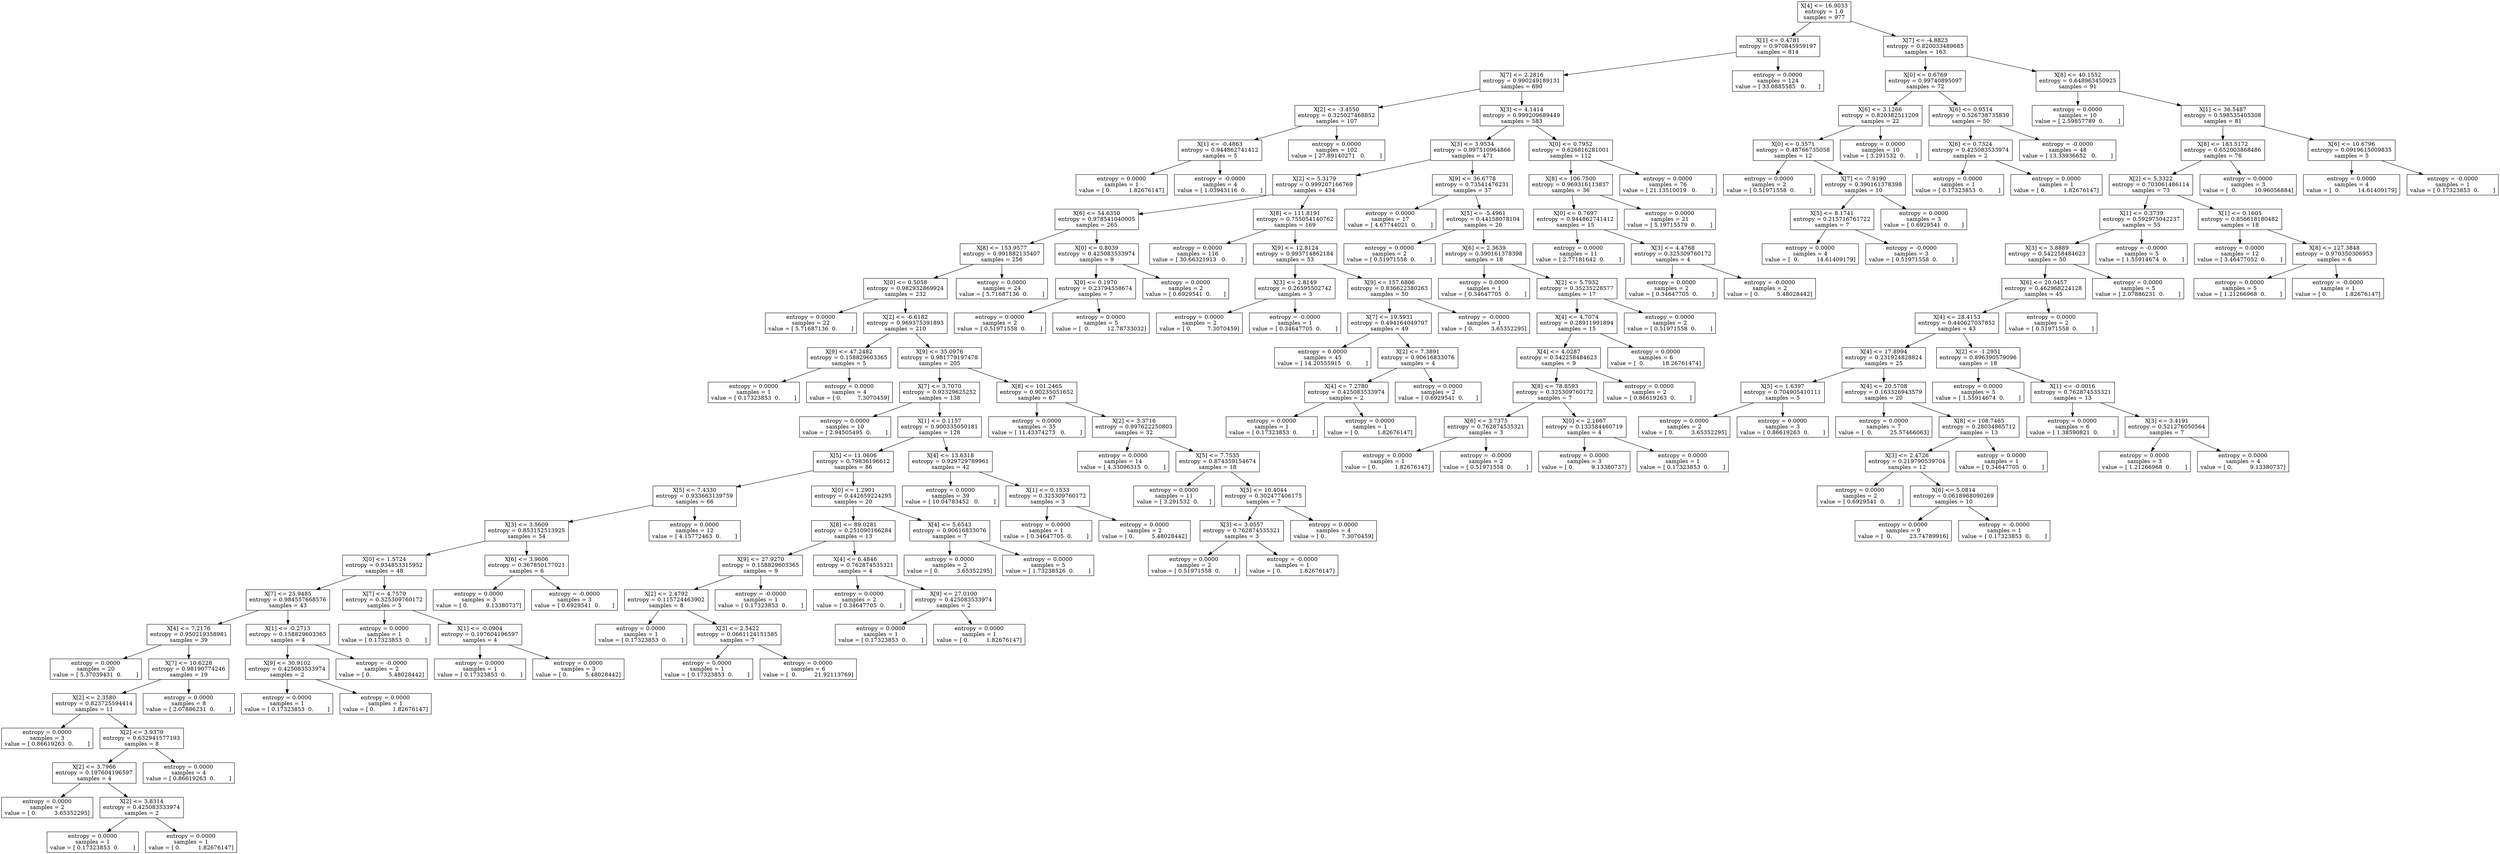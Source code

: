 digraph Tree {
0 [label="X[4] <= 16.9033\nentropy = 1.0\nsamples = 977", shape="box"] ;
1 [label="X[1] <= 0.4781\nentropy = 0.970845959197\nsamples = 814", shape="box"] ;
0 -> 1 ;
2 [label="X[7] <= 2.2816\nentropy = 0.990249189131\nsamples = 690", shape="box"] ;
1 -> 2 ;
3 [label="X[2] <= -3.4550\nentropy = 0.325027468852\nsamples = 107", shape="box"] ;
2 -> 3 ;
4 [label="X[1] <= -0.4863\nentropy = 0.944862741412\nsamples = 5", shape="box"] ;
3 -> 4 ;
5 [label="entropy = 0.0000\nsamples = 1\nvalue = [ 0.          1.82676147]", shape="box"] ;
4 -> 5 ;
6 [label="entropy = -0.0000\nsamples = 4\nvalue = [ 1.03943116  0.        ]", shape="box"] ;
4 -> 6 ;
7 [label="entropy = 0.0000\nsamples = 102\nvalue = [ 27.89140271   0.        ]", shape="box"] ;
3 -> 7 ;
8 [label="X[3] <= 4.1414\nentropy = 0.999209689449\nsamples = 583", shape="box"] ;
2 -> 8 ;
9 [label="X[3] <= 3.9534\nentropy = 0.997510964866\nsamples = 471", shape="box"] ;
8 -> 9 ;
10 [label="X[2] <= 5.3179\nentropy = 0.999207166769\nsamples = 434", shape="box"] ;
9 -> 10 ;
11 [label="X[6] <= 54.6350\nentropy = 0.978541040005\nsamples = 265", shape="box"] ;
10 -> 11 ;
12 [label="X[8] <= 153.9577\nentropy = 0.991882135407\nsamples = 256", shape="box"] ;
11 -> 12 ;
13 [label="X[0] <= 0.5058\nentropy = 0.982932869924\nsamples = 232", shape="box"] ;
12 -> 13 ;
14 [label="entropy = 0.0000\nsamples = 22\nvalue = [ 5.71687136  0.        ]", shape="box"] ;
13 -> 14 ;
15 [label="X[2] <= -6.6182\nentropy = 0.969375391893\nsamples = 210", shape="box"] ;
13 -> 15 ;
16 [label="X[9] <= 47.2482\nentropy = 0.158829603365\nsamples = 5", shape="box"] ;
15 -> 16 ;
17 [label="entropy = 0.0000\nsamples = 1\nvalue = [ 0.17323853  0.        ]", shape="box"] ;
16 -> 17 ;
18 [label="entropy = 0.0000\nsamples = 4\nvalue = [ 0.         7.3070459]", shape="box"] ;
16 -> 18 ;
19 [label="X[9] <= 35.0976\nentropy = 0.981779197478\nsamples = 205", shape="box"] ;
15 -> 19 ;
20 [label="X[7] <= 3.7070\nentropy = 0.92329625252\nsamples = 138", shape="box"] ;
19 -> 20 ;
21 [label="entropy = 0.0000\nsamples = 10\nvalue = [ 2.94505495  0.        ]", shape="box"] ;
20 -> 21 ;
22 [label="X[1] <= 0.1157\nentropy = 0.900335050181\nsamples = 128", shape="box"] ;
20 -> 22 ;
23 [label="X[5] <= 11.0606\nentropy = 0.79836196612\nsamples = 86", shape="box"] ;
22 -> 23 ;
24 [label="X[5] <= 7.4330\nentropy = 0.933663139759\nsamples = 66", shape="box"] ;
23 -> 24 ;
25 [label="X[3] <= 3.5609\nentropy = 0.853152513925\nsamples = 54", shape="box"] ;
24 -> 25 ;
26 [label="X[0] <= 1.5724\nentropy = 0.934853315952\nsamples = 48", shape="box"] ;
25 -> 26 ;
27 [label="X[7] <= 25.9485\nentropy = 0.984557668576\nsamples = 43", shape="box"] ;
26 -> 27 ;
28 [label="X[4] <= 7.2176\nentropy = 0.950219358981\nsamples = 39", shape="box"] ;
27 -> 28 ;
29 [label="entropy = 0.0000\nsamples = 20\nvalue = [ 5.37039431  0.        ]", shape="box"] ;
28 -> 29 ;
30 [label="X[7] <= 10.6228\nentropy = 0.98190774246\nsamples = 19", shape="box"] ;
28 -> 30 ;
31 [label="X[2] <= 2.3580\nentropy = 0.823725594414\nsamples = 11", shape="box"] ;
30 -> 31 ;
32 [label="entropy = 0.0000\nsamples = 3\nvalue = [ 0.86619263  0.        ]", shape="box"] ;
31 -> 32 ;
33 [label="X[2] <= 3.9379\nentropy = 0.632941577193\nsamples = 8", shape="box"] ;
31 -> 33 ;
34 [label="X[2] <= 3.7966\nentropy = 0.197604196597\nsamples = 4", shape="box"] ;
33 -> 34 ;
35 [label="entropy = 0.0000\nsamples = 2\nvalue = [ 0.          3.65352295]", shape="box"] ;
34 -> 35 ;
36 [label="X[2] <= 3.8314\nentropy = 0.425083533974\nsamples = 2", shape="box"] ;
34 -> 36 ;
37 [label="entropy = 0.0000\nsamples = 1\nvalue = [ 0.17323853  0.        ]", shape="box"] ;
36 -> 37 ;
38 [label="entropy = 0.0000\nsamples = 1\nvalue = [ 0.          1.82676147]", shape="box"] ;
36 -> 38 ;
39 [label="entropy = 0.0000\nsamples = 4\nvalue = [ 0.86619263  0.        ]", shape="box"] ;
33 -> 39 ;
40 [label="entropy = 0.0000\nsamples = 8\nvalue = [ 2.07886231  0.        ]", shape="box"] ;
30 -> 40 ;
41 [label="X[1] <= -0.2713\nentropy = 0.158829603365\nsamples = 4", shape="box"] ;
27 -> 41 ;
42 [label="X[9] <= 30.9102\nentropy = 0.425083533974\nsamples = 2", shape="box"] ;
41 -> 42 ;
43 [label="entropy = 0.0000\nsamples = 1\nvalue = [ 0.17323853  0.        ]", shape="box"] ;
42 -> 43 ;
44 [label="entropy = 0.0000\nsamples = 1\nvalue = [ 0.          1.82676147]", shape="box"] ;
42 -> 44 ;
45 [label="entropy = -0.0000\nsamples = 2\nvalue = [ 0.          5.48028442]", shape="box"] ;
41 -> 45 ;
46 [label="X[7] <= 4.7570\nentropy = 0.325309760172\nsamples = 5", shape="box"] ;
26 -> 46 ;
47 [label="entropy = 0.0000\nsamples = 1\nvalue = [ 0.17323853  0.        ]", shape="box"] ;
46 -> 47 ;
48 [label="X[1] <= -0.0904\nentropy = 0.197604196597\nsamples = 4", shape="box"] ;
46 -> 48 ;
49 [label="entropy = 0.0000\nsamples = 1\nvalue = [ 0.17323853  0.        ]", shape="box"] ;
48 -> 49 ;
50 [label="entropy = 0.0000\nsamples = 3\nvalue = [ 0.          5.48028442]", shape="box"] ;
48 -> 50 ;
51 [label="X[6] <= 3.9606\nentropy = 0.367850177021\nsamples = 6", shape="box"] ;
25 -> 51 ;
52 [label="entropy = 0.0000\nsamples = 3\nvalue = [ 0.          9.13380737]", shape="box"] ;
51 -> 52 ;
53 [label="entropy = -0.0000\nsamples = 3\nvalue = [ 0.6929541  0.       ]", shape="box"] ;
51 -> 53 ;
54 [label="entropy = 0.0000\nsamples = 12\nvalue = [ 4.15772463  0.        ]", shape="box"] ;
24 -> 54 ;
55 [label="X[0] <= 1.2901\nentropy = 0.442659224295\nsamples = 20", shape="box"] ;
23 -> 55 ;
56 [label="X[8] <= 89.0281\nentropy = 0.251090166284\nsamples = 13", shape="box"] ;
55 -> 56 ;
57 [label="X[9] <= 27.9270\nentropy = 0.158829603365\nsamples = 9", shape="box"] ;
56 -> 57 ;
58 [label="X[2] <= 2.4792\nentropy = 0.115724463902\nsamples = 8", shape="box"] ;
57 -> 58 ;
59 [label="entropy = 0.0000\nsamples = 1\nvalue = [ 0.17323853  0.        ]", shape="box"] ;
58 -> 59 ;
60 [label="X[3] <= 2.5422\nentropy = 0.0661124151585\nsamples = 7", shape="box"] ;
58 -> 60 ;
61 [label="entropy = 0.0000\nsamples = 1\nvalue = [ 0.17323853  0.        ]", shape="box"] ;
60 -> 61 ;
62 [label="entropy = 0.0000\nsamples = 6\nvalue = [  0.          21.92113769]", shape="box"] ;
60 -> 62 ;
63 [label="entropy = -0.0000\nsamples = 1\nvalue = [ 0.17323853  0.        ]", shape="box"] ;
57 -> 63 ;
64 [label="X[4] <= 6.4846\nentropy = 0.762874535321\nsamples = 4", shape="box"] ;
56 -> 64 ;
65 [label="entropy = 0.0000\nsamples = 2\nvalue = [ 0.34647705  0.        ]", shape="box"] ;
64 -> 65 ;
66 [label="X[9] <= 27.0100\nentropy = 0.425083533974\nsamples = 2", shape="box"] ;
64 -> 66 ;
67 [label="entropy = 0.0000\nsamples = 1\nvalue = [ 0.17323853  0.        ]", shape="box"] ;
66 -> 67 ;
68 [label="entropy = 0.0000\nsamples = 1\nvalue = [ 0.          1.82676147]", shape="box"] ;
66 -> 68 ;
69 [label="X[4] <= 5.6543\nentropy = 0.90616833076\nsamples = 7", shape="box"] ;
55 -> 69 ;
70 [label="entropy = 0.0000\nsamples = 2\nvalue = [ 0.          3.65352295]", shape="box"] ;
69 -> 70 ;
71 [label="entropy = 0.0000\nsamples = 5\nvalue = [ 1.73238526  0.        ]", shape="box"] ;
69 -> 71 ;
72 [label="X[4] <= 13.6318\nentropy = 0.929729789961\nsamples = 42", shape="box"] ;
22 -> 72 ;
73 [label="entropy = 0.0000\nsamples = 39\nvalue = [ 10.04783452   0.        ]", shape="box"] ;
72 -> 73 ;
74 [label="X[1] <= 0.1533\nentropy = 0.325309760172\nsamples = 3", shape="box"] ;
72 -> 74 ;
75 [label="entropy = 0.0000\nsamples = 1\nvalue = [ 0.34647705  0.        ]", shape="box"] ;
74 -> 75 ;
76 [label="entropy = 0.0000\nsamples = 2\nvalue = [ 0.          5.48028442]", shape="box"] ;
74 -> 76 ;
77 [label="X[8] <= 101.2465\nentropy = 0.90235051652\nsamples = 67", shape="box"] ;
19 -> 77 ;
78 [label="entropy = 0.0000\nsamples = 35\nvalue = [ 11.43374273   0.        ]", shape="box"] ;
77 -> 78 ;
79 [label="X[2] <= 3.3716\nentropy = 0.997622250803\nsamples = 32", shape="box"] ;
77 -> 79 ;
80 [label="entropy = 0.0000\nsamples = 14\nvalue = [ 4.33096315  0.        ]", shape="box"] ;
79 -> 80 ;
81 [label="X[5] <= 7.7535\nentropy = 0.874359154674\nsamples = 18", shape="box"] ;
79 -> 81 ;
82 [label="entropy = 0.0000\nsamples = 11\nvalue = [ 3.291532  0.      ]", shape="box"] ;
81 -> 82 ;
83 [label="X[5] <= 10.4044\nentropy = 0.302477406175\nsamples = 7", shape="box"] ;
81 -> 83 ;
84 [label="X[3] <= 3.0557\nentropy = 0.762874535321\nsamples = 3", shape="box"] ;
83 -> 84 ;
85 [label="entropy = 0.0000\nsamples = 2\nvalue = [ 0.51971558  0.        ]", shape="box"] ;
84 -> 85 ;
86 [label="entropy = -0.0000\nsamples = 1\nvalue = [ 0.          1.82676147]", shape="box"] ;
84 -> 86 ;
87 [label="entropy = 0.0000\nsamples = 4\nvalue = [ 0.         7.3070459]", shape="box"] ;
83 -> 87 ;
88 [label="entropy = 0.0000\nsamples = 24\nvalue = [ 5.71687136  0.        ]", shape="box"] ;
12 -> 88 ;
89 [label="X[0] <= 0.8039\nentropy = 0.425083533974\nsamples = 9", shape="box"] ;
11 -> 89 ;
90 [label="X[0] <= 0.1970\nentropy = 0.23794558674\nsamples = 7", shape="box"] ;
89 -> 90 ;
91 [label="entropy = 0.0000\nsamples = 2\nvalue = [ 0.51971558  0.        ]", shape="box"] ;
90 -> 91 ;
92 [label="entropy = 0.0000\nsamples = 5\nvalue = [  0.          12.78733032]", shape="box"] ;
90 -> 92 ;
93 [label="entropy = 0.0000\nsamples = 2\nvalue = [ 0.6929541  0.       ]", shape="box"] ;
89 -> 93 ;
94 [label="X[8] <= 111.8191\nentropy = 0.755054140762\nsamples = 169", shape="box"] ;
10 -> 94 ;
95 [label="entropy = 0.0000\nsamples = 116\nvalue = [ 30.66321913   0.        ]", shape="box"] ;
94 -> 95 ;
96 [label="X[9] <= 12.8124\nentropy = 0.993714862184\nsamples = 53", shape="box"] ;
94 -> 96 ;
97 [label="X[3] <= 2.8149\nentropy = 0.26595502742\nsamples = 3", shape="box"] ;
96 -> 97 ;
98 [label="entropy = 0.0000\nsamples = 2\nvalue = [ 0.         7.3070459]", shape="box"] ;
97 -> 98 ;
99 [label="entropy = -0.0000\nsamples = 1\nvalue = [ 0.34647705  0.        ]", shape="box"] ;
97 -> 99 ;
100 [label="X[9] <= 157.6806\nentropy = 0.836622380263\nsamples = 50", shape="box"] ;
96 -> 100 ;
101 [label="X[7] <= 19.5931\nentropy = 0.494164049797\nsamples = 49", shape="box"] ;
100 -> 101 ;
102 [label="entropy = 0.0000\nsamples = 45\nvalue = [ 14.20555915   0.        ]", shape="box"] ;
101 -> 102 ;
103 [label="X[2] <= 7.3891\nentropy = 0.90616833076\nsamples = 4", shape="box"] ;
101 -> 103 ;
104 [label="X[4] <= 7.2780\nentropy = 0.425083533974\nsamples = 2", shape="box"] ;
103 -> 104 ;
105 [label="entropy = 0.0000\nsamples = 1\nvalue = [ 0.17323853  0.        ]", shape="box"] ;
104 -> 105 ;
106 [label="entropy = 0.0000\nsamples = 1\nvalue = [ 0.          1.82676147]", shape="box"] ;
104 -> 106 ;
107 [label="entropy = 0.0000\nsamples = 2\nvalue = [ 0.6929541  0.       ]", shape="box"] ;
103 -> 107 ;
108 [label="entropy = -0.0000\nsamples = 1\nvalue = [ 0.          3.65352295]", shape="box"] ;
100 -> 108 ;
109 [label="X[9] <= 36.6778\nentropy = 0.73541476231\nsamples = 37", shape="box"] ;
9 -> 109 ;
110 [label="entropy = 0.0000\nsamples = 17\nvalue = [ 4.67744021  0.        ]", shape="box"] ;
109 -> 110 ;
111 [label="X[5] <= -5.4961\nentropy = 0.44158078104\nsamples = 20", shape="box"] ;
109 -> 111 ;
112 [label="entropy = 0.0000\nsamples = 2\nvalue = [ 0.51971558  0.        ]", shape="box"] ;
111 -> 112 ;
113 [label="X[6] <= 2.3639\nentropy = 0.390161378398\nsamples = 18", shape="box"] ;
111 -> 113 ;
114 [label="entropy = 0.0000\nsamples = 1\nvalue = [ 0.34647705  0.        ]", shape="box"] ;
113 -> 114 ;
115 [label="X[2] <= 5.7932\nentropy = 0.35235228577\nsamples = 17", shape="box"] ;
113 -> 115 ;
116 [label="X[4] <= 4.7074\nentropy = 0.28911991894\nsamples = 15", shape="box"] ;
115 -> 116 ;
117 [label="X[4] <= 4.0287\nentropy = 0.542258484623\nsamples = 9", shape="box"] ;
116 -> 117 ;
118 [label="X[8] <= 78.8593\nentropy = 0.325309760172\nsamples = 7", shape="box"] ;
117 -> 118 ;
119 [label="X[6] <= 3.7375\nentropy = 0.762874535321\nsamples = 3", shape="box"] ;
118 -> 119 ;
120 [label="entropy = 0.0000\nsamples = 1\nvalue = [ 0.          1.82676147]", shape="box"] ;
119 -> 120 ;
121 [label="entropy = -0.0000\nsamples = 2\nvalue = [ 0.51971558  0.        ]", shape="box"] ;
119 -> 121 ;
122 [label="X[0] <= 2.1667\nentropy = 0.133584460719\nsamples = 4", shape="box"] ;
118 -> 122 ;
123 [label="entropy = 0.0000\nsamples = 3\nvalue = [ 0.          9.13380737]", shape="box"] ;
122 -> 123 ;
124 [label="entropy = 0.0000\nsamples = 1\nvalue = [ 0.17323853  0.        ]", shape="box"] ;
122 -> 124 ;
125 [label="entropy = 0.0000\nsamples = 2\nvalue = [ 0.86619263  0.        ]", shape="box"] ;
117 -> 125 ;
126 [label="entropy = 0.0000\nsamples = 6\nvalue = [  0.          18.26761474]", shape="box"] ;
116 -> 126 ;
127 [label="entropy = 0.0000\nsamples = 2\nvalue = [ 0.51971558  0.        ]", shape="box"] ;
115 -> 127 ;
128 [label="X[0] <= 0.7952\nentropy = 0.626816281001\nsamples = 112", shape="box"] ;
8 -> 128 ;
129 [label="X[8] <= 106.7500\nentropy = 0.969316113837\nsamples = 36", shape="box"] ;
128 -> 129 ;
130 [label="X[0] <= 0.7697\nentropy = 0.944862741412\nsamples = 15", shape="box"] ;
129 -> 130 ;
131 [label="entropy = 0.0000\nsamples = 11\nvalue = [ 2.77181642  0.        ]", shape="box"] ;
130 -> 131 ;
132 [label="X[3] <= 4.4768\nentropy = 0.325309760172\nsamples = 4", shape="box"] ;
130 -> 132 ;
133 [label="entropy = 0.0000\nsamples = 2\nvalue = [ 0.34647705  0.        ]", shape="box"] ;
132 -> 133 ;
134 [label="entropy = -0.0000\nsamples = 2\nvalue = [ 0.          5.48028442]", shape="box"] ;
132 -> 134 ;
135 [label="entropy = 0.0000\nsamples = 21\nvalue = [ 5.19715579  0.        ]", shape="box"] ;
129 -> 135 ;
136 [label="entropy = 0.0000\nsamples = 76\nvalue = [ 21.13510019   0.        ]", shape="box"] ;
128 -> 136 ;
137 [label="entropy = 0.0000\nsamples = 124\nvalue = [ 33.0885585   0.       ]", shape="box"] ;
1 -> 137 ;
138 [label="X[7] <= -4.8823\nentropy = 0.820033489685\nsamples = 163", shape="box"] ;
0 -> 138 ;
139 [label="X[0] <= 0.6769\nentropy = 0.99740895097\nsamples = 72", shape="box"] ;
138 -> 139 ;
140 [label="X[6] <= 3.1266\nentropy = 0.820382511209\nsamples = 22", shape="box"] ;
139 -> 140 ;
141 [label="X[0] <= 0.3571\nentropy = 0.48766735058\nsamples = 12", shape="box"] ;
140 -> 141 ;
142 [label="entropy = 0.0000\nsamples = 2\nvalue = [ 0.51971558  0.        ]", shape="box"] ;
141 -> 142 ;
143 [label="X[7] <= -7.9190\nentropy = 0.390161378398\nsamples = 10", shape="box"] ;
141 -> 143 ;
144 [label="X[5] <= 8.1741\nentropy = 0.215716761722\nsamples = 7", shape="box"] ;
143 -> 144 ;
145 [label="entropy = 0.0000\nsamples = 4\nvalue = [  0.          14.61409179]", shape="box"] ;
144 -> 145 ;
146 [label="entropy = -0.0000\nsamples = 3\nvalue = [ 0.51971558  0.        ]", shape="box"] ;
144 -> 146 ;
147 [label="entropy = 0.0000\nsamples = 3\nvalue = [ 0.6929541  0.       ]", shape="box"] ;
143 -> 147 ;
148 [label="entropy = 0.0000\nsamples = 10\nvalue = [ 3.291532  0.      ]", shape="box"] ;
140 -> 148 ;
149 [label="X[6] <= 0.9514\nentropy = 0.526738735839\nsamples = 50", shape="box"] ;
139 -> 149 ;
150 [label="X[6] <= 0.7324\nentropy = 0.425083533974\nsamples = 2", shape="box"] ;
149 -> 150 ;
151 [label="entropy = 0.0000\nsamples = 1\nvalue = [ 0.17323853  0.        ]", shape="box"] ;
150 -> 151 ;
152 [label="entropy = 0.0000\nsamples = 1\nvalue = [ 0.          1.82676147]", shape="box"] ;
150 -> 152 ;
153 [label="entropy = -0.0000\nsamples = 48\nvalue = [ 13.33936652   0.        ]", shape="box"] ;
149 -> 153 ;
154 [label="X[8] <= 40.1552\nentropy = 0.648963450925\nsamples = 91", shape="box"] ;
138 -> 154 ;
155 [label="entropy = 0.0000\nsamples = 10\nvalue = [ 2.59857789  0.        ]", shape="box"] ;
154 -> 155 ;
156 [label="X[1] <= 36.5487\nentropy = 0.598535405308\nsamples = 81", shape="box"] ;
154 -> 156 ;
157 [label="X[8] <= 183.5172\nentropy = 0.652003868486\nsamples = 76", shape="box"] ;
156 -> 157 ;
158 [label="X[2] <= 5.3322\nentropy = 0.703061486114\nsamples = 73", shape="box"] ;
157 -> 158 ;
159 [label="X[1] <= 0.3739\nentropy = 0.592975042237\nsamples = 55", shape="box"] ;
158 -> 159 ;
160 [label="X[3] <= 3.8889\nentropy = 0.542258484623\nsamples = 50", shape="box"] ;
159 -> 160 ;
161 [label="X[6] <= 20.0457\nentropy = 0.462968224128\nsamples = 45", shape="box"] ;
160 -> 161 ;
162 [label="X[4] <= 28.4153\nentropy = 0.440627037852\nsamples = 43", shape="box"] ;
161 -> 162 ;
163 [label="X[4] <= 17.8994\nentropy = 0.231924828824\nsamples = 25", shape="box"] ;
162 -> 163 ;
164 [label="X[5] <= 1.6397\nentropy = 0.704905410111\nsamples = 5", shape="box"] ;
163 -> 164 ;
165 [label="entropy = 0.0000\nsamples = 2\nvalue = [ 0.          3.65352295]", shape="box"] ;
164 -> 165 ;
166 [label="entropy = 0.0000\nsamples = 3\nvalue = [ 0.86619263  0.        ]", shape="box"] ;
164 -> 166 ;
167 [label="X[4] <= 20.5708\nentropy = 0.163326943579\nsamples = 20", shape="box"] ;
163 -> 167 ;
168 [label="entropy = 0.0000\nsamples = 7\nvalue = [  0.          25.57466063]", shape="box"] ;
167 -> 168 ;
169 [label="X[8] <= 108.7465\nentropy = 0.28034865712\nsamples = 13", shape="box"] ;
167 -> 169 ;
170 [label="X[3] <= 2.4726\nentropy = 0.219790539704\nsamples = 12", shape="box"] ;
169 -> 170 ;
171 [label="entropy = 0.0000\nsamples = 2\nvalue = [ 0.6929541  0.       ]", shape="box"] ;
170 -> 171 ;
172 [label="X[6] <= 5.0814\nentropy = 0.0618968090269\nsamples = 10", shape="box"] ;
170 -> 172 ;
173 [label="entropy = 0.0000\nsamples = 9\nvalue = [  0.          23.74789916]", shape="box"] ;
172 -> 173 ;
174 [label="entropy = -0.0000\nsamples = 1\nvalue = [ 0.17323853  0.        ]", shape="box"] ;
172 -> 174 ;
175 [label="entropy = 0.0000\nsamples = 1\nvalue = [ 0.34647705  0.        ]", shape="box"] ;
169 -> 175 ;
176 [label="X[2] <= -1.2951\nentropy = 0.896390579096\nsamples = 18", shape="box"] ;
162 -> 176 ;
177 [label="entropy = 0.0000\nsamples = 5\nvalue = [ 1.55914674  0.        ]", shape="box"] ;
176 -> 177 ;
178 [label="X[1] <= -0.0016\nentropy = 0.762874535321\nsamples = 13", shape="box"] ;
176 -> 178 ;
179 [label="entropy = 0.0000\nsamples = 6\nvalue = [ 1.38590821  0.        ]", shape="box"] ;
178 -> 179 ;
180 [label="X[3] <= 3.4191\nentropy = 0.521276050564\nsamples = 7", shape="box"] ;
178 -> 180 ;
181 [label="entropy = 0.0000\nsamples = 3\nvalue = [ 1.21266968  0.        ]", shape="box"] ;
180 -> 181 ;
182 [label="entropy = 0.0000\nsamples = 4\nvalue = [ 0.          9.13380737]", shape="box"] ;
180 -> 182 ;
183 [label="entropy = 0.0000\nsamples = 2\nvalue = [ 0.51971558  0.        ]", shape="box"] ;
161 -> 183 ;
184 [label="entropy = 0.0000\nsamples = 5\nvalue = [ 2.07886231  0.        ]", shape="box"] ;
160 -> 184 ;
185 [label="entropy = -0.0000\nsamples = 5\nvalue = [ 1.55914674  0.        ]", shape="box"] ;
159 -> 185 ;
186 [label="X[1] <= 0.1605\nentropy = 0.856618180482\nsamples = 18", shape="box"] ;
158 -> 186 ;
187 [label="entropy = 0.0000\nsamples = 12\nvalue = [ 3.46477052  0.        ]", shape="box"] ;
186 -> 187 ;
188 [label="X[8] <= 127.3848\nentropy = 0.970350306953\nsamples = 6", shape="box"] ;
186 -> 188 ;
189 [label="entropy = 0.0000\nsamples = 5\nvalue = [ 1.21266968  0.        ]", shape="box"] ;
188 -> 189 ;
190 [label="entropy = -0.0000\nsamples = 1\nvalue = [ 0.          1.82676147]", shape="box"] ;
188 -> 190 ;
191 [label="entropy = 0.0000\nsamples = 3\nvalue = [  0.          10.96056884]", shape="box"] ;
157 -> 191 ;
192 [label="X[6] <= 10.6796\nentropy = 0.0919615009835\nsamples = 5", shape="box"] ;
156 -> 192 ;
193 [label="entropy = 0.0000\nsamples = 4\nvalue = [  0.          14.61409179]", shape="box"] ;
192 -> 193 ;
194 [label="entropy = -0.0000\nsamples = 1\nvalue = [ 0.17323853  0.        ]", shape="box"] ;
192 -> 194 ;
}